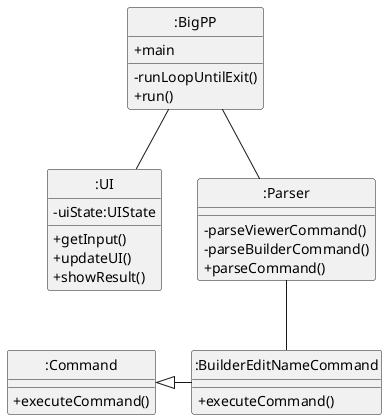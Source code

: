 @startuml
skinparam classAttributeIconSize 0

class ":BigPP" as BigPP
class ":UI" as UI
class ":Parser" as Parser
class ":Command" as Command
class ":BuilderEditNameCommand" as BuilderEditNameCommand
' class ":ViewerAddCommand" as ViewerAddCommand


class BigPP {
    +main

    -runLoopUntilExit()
    +run()
}

class UI {
    -uiState:UIState

    +getInput()
    +updateUI()
    +showResult()
}

class Parser {

    -parseViewerCommand()
    -parseBuilderCommand()
    +parseCommand()
}

class Command {

    +executeCommand()
}

class BuilderEditNameCommand {

    +executeCommand()
}

' class ViewerAddCommand {

'     +executeCommand()
' }

BigPP -- UI
BigPP -- Parser
Parser -- BuilderEditNameCommand
' Parser -- ViewerAddCommand
Command <|-right- BuilderEditNameCommand
' Command <|-right- ViewerAddCommand

hide circle

@enduml